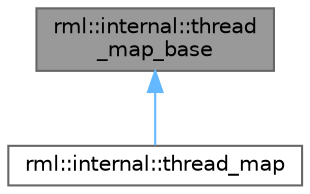 digraph "rml::internal::thread_map_base"
{
 // LATEX_PDF_SIZE
  bgcolor="transparent";
  edge [fontname=Helvetica,fontsize=10,labelfontname=Helvetica,labelfontsize=10];
  node [fontname=Helvetica,fontsize=10,shape=box,height=0.2,width=0.4];
  Node1 [id="Node000001",label="rml::internal::thread\l_map_base",height=0.2,width=0.4,color="gray40", fillcolor="grey60", style="filled", fontcolor="black",tooltip="thread_map_base; we need to make the iterator type available to server_thread"];
  Node1 -> Node2 [id="edge1_Node000001_Node000002",dir="back",color="steelblue1",style="solid",tooltip=" "];
  Node2 [id="Node000002",label="rml::internal::thread_map",height=0.2,width=0.4,color="gray40", fillcolor="white", style="filled",URL="$classrml_1_1internal_1_1thread__map.html",tooltip="Type-independent part of class generic_connection."];
}
